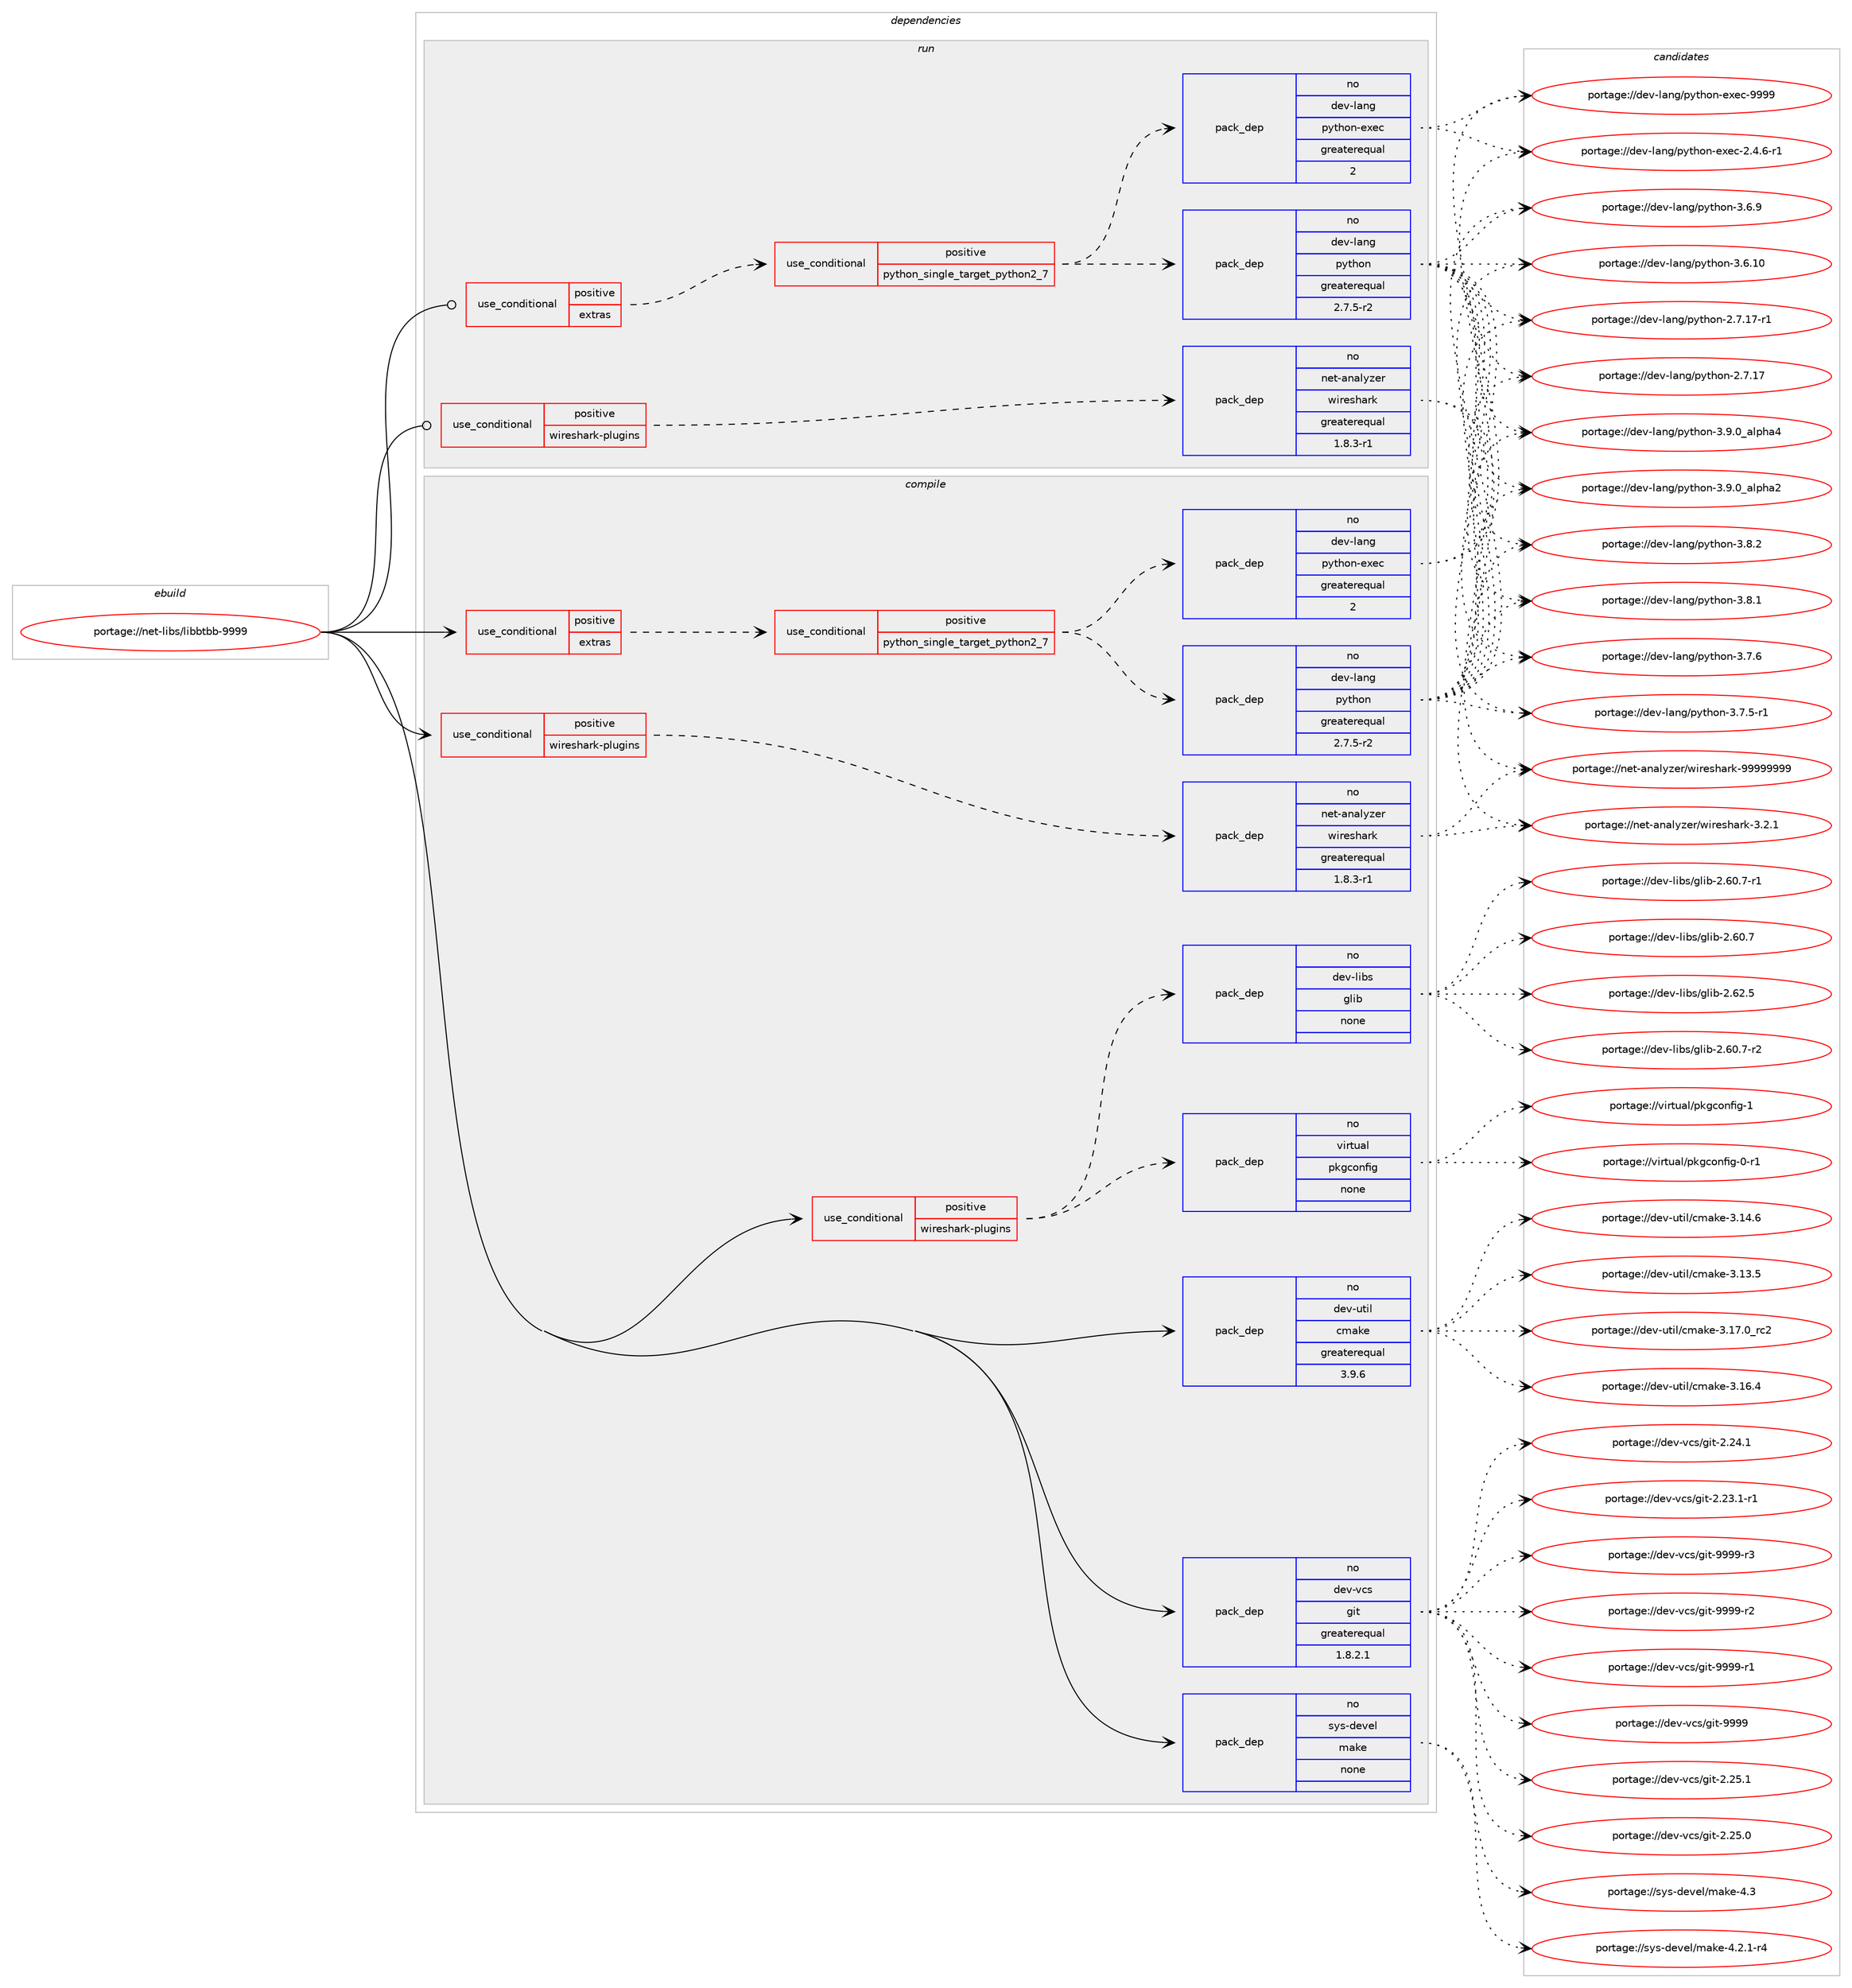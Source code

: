 digraph prolog {

# *************
# Graph options
# *************

newrank=true;
concentrate=true;
compound=true;
graph [rankdir=LR,fontname=Helvetica,fontsize=10,ranksep=1.5];#, ranksep=2.5, nodesep=0.2];
edge  [arrowhead=vee];
node  [fontname=Helvetica,fontsize=10];

# **********
# The ebuild
# **********

subgraph cluster_leftcol {
color=gray;
rank=same;
label=<<i>ebuild</i>>;
id [label="portage://net-libs/libbtbb-9999", color=red, width=4, href="../net-libs/libbtbb-9999.svg"];
}

# ****************
# The dependencies
# ****************

subgraph cluster_midcol {
color=gray;
label=<<i>dependencies</i>>;
subgraph cluster_compile {
fillcolor="#eeeeee";
style=filled;
label=<<i>compile</i>>;
subgraph cond16865 {
dependency80166 [label=<<TABLE BORDER="0" CELLBORDER="1" CELLSPACING="0" CELLPADDING="4"><TR><TD ROWSPAN="3" CELLPADDING="10">use_conditional</TD></TR><TR><TD>positive</TD></TR><TR><TD>extras</TD></TR></TABLE>>, shape=none, color=red];
subgraph cond16866 {
dependency80167 [label=<<TABLE BORDER="0" CELLBORDER="1" CELLSPACING="0" CELLPADDING="4"><TR><TD ROWSPAN="3" CELLPADDING="10">use_conditional</TD></TR><TR><TD>positive</TD></TR><TR><TD>python_single_target_python2_7</TD></TR></TABLE>>, shape=none, color=red];
subgraph pack61774 {
dependency80168 [label=<<TABLE BORDER="0" CELLBORDER="1" CELLSPACING="0" CELLPADDING="4" WIDTH="220"><TR><TD ROWSPAN="6" CELLPADDING="30">pack_dep</TD></TR><TR><TD WIDTH="110">no</TD></TR><TR><TD>dev-lang</TD></TR><TR><TD>python</TD></TR><TR><TD>greaterequal</TD></TR><TR><TD>2.7.5-r2</TD></TR></TABLE>>, shape=none, color=blue];
}
dependency80167:e -> dependency80168:w [weight=20,style="dashed",arrowhead="vee"];
subgraph pack61775 {
dependency80169 [label=<<TABLE BORDER="0" CELLBORDER="1" CELLSPACING="0" CELLPADDING="4" WIDTH="220"><TR><TD ROWSPAN="6" CELLPADDING="30">pack_dep</TD></TR><TR><TD WIDTH="110">no</TD></TR><TR><TD>dev-lang</TD></TR><TR><TD>python-exec</TD></TR><TR><TD>greaterequal</TD></TR><TR><TD>2</TD></TR></TABLE>>, shape=none, color=blue];
}
dependency80167:e -> dependency80169:w [weight=20,style="dashed",arrowhead="vee"];
}
dependency80166:e -> dependency80167:w [weight=20,style="dashed",arrowhead="vee"];
}
id:e -> dependency80166:w [weight=20,style="solid",arrowhead="vee"];
subgraph cond16867 {
dependency80170 [label=<<TABLE BORDER="0" CELLBORDER="1" CELLSPACING="0" CELLPADDING="4"><TR><TD ROWSPAN="3" CELLPADDING="10">use_conditional</TD></TR><TR><TD>positive</TD></TR><TR><TD>wireshark-plugins</TD></TR></TABLE>>, shape=none, color=red];
subgraph pack61776 {
dependency80171 [label=<<TABLE BORDER="0" CELLBORDER="1" CELLSPACING="0" CELLPADDING="4" WIDTH="220"><TR><TD ROWSPAN="6" CELLPADDING="30">pack_dep</TD></TR><TR><TD WIDTH="110">no</TD></TR><TR><TD>dev-libs</TD></TR><TR><TD>glib</TD></TR><TR><TD>none</TD></TR><TR><TD></TD></TR></TABLE>>, shape=none, color=blue];
}
dependency80170:e -> dependency80171:w [weight=20,style="dashed",arrowhead="vee"];
subgraph pack61777 {
dependency80172 [label=<<TABLE BORDER="0" CELLBORDER="1" CELLSPACING="0" CELLPADDING="4" WIDTH="220"><TR><TD ROWSPAN="6" CELLPADDING="30">pack_dep</TD></TR><TR><TD WIDTH="110">no</TD></TR><TR><TD>virtual</TD></TR><TR><TD>pkgconfig</TD></TR><TR><TD>none</TD></TR><TR><TD></TD></TR></TABLE>>, shape=none, color=blue];
}
dependency80170:e -> dependency80172:w [weight=20,style="dashed",arrowhead="vee"];
}
id:e -> dependency80170:w [weight=20,style="solid",arrowhead="vee"];
subgraph cond16868 {
dependency80173 [label=<<TABLE BORDER="0" CELLBORDER="1" CELLSPACING="0" CELLPADDING="4"><TR><TD ROWSPAN="3" CELLPADDING="10">use_conditional</TD></TR><TR><TD>positive</TD></TR><TR><TD>wireshark-plugins</TD></TR></TABLE>>, shape=none, color=red];
subgraph pack61778 {
dependency80174 [label=<<TABLE BORDER="0" CELLBORDER="1" CELLSPACING="0" CELLPADDING="4" WIDTH="220"><TR><TD ROWSPAN="6" CELLPADDING="30">pack_dep</TD></TR><TR><TD WIDTH="110">no</TD></TR><TR><TD>net-analyzer</TD></TR><TR><TD>wireshark</TD></TR><TR><TD>greaterequal</TD></TR><TR><TD>1.8.3-r1</TD></TR></TABLE>>, shape=none, color=blue];
}
dependency80173:e -> dependency80174:w [weight=20,style="dashed",arrowhead="vee"];
}
id:e -> dependency80173:w [weight=20,style="solid",arrowhead="vee"];
subgraph pack61779 {
dependency80175 [label=<<TABLE BORDER="0" CELLBORDER="1" CELLSPACING="0" CELLPADDING="4" WIDTH="220"><TR><TD ROWSPAN="6" CELLPADDING="30">pack_dep</TD></TR><TR><TD WIDTH="110">no</TD></TR><TR><TD>dev-util</TD></TR><TR><TD>cmake</TD></TR><TR><TD>greaterequal</TD></TR><TR><TD>3.9.6</TD></TR></TABLE>>, shape=none, color=blue];
}
id:e -> dependency80175:w [weight=20,style="solid",arrowhead="vee"];
subgraph pack61780 {
dependency80176 [label=<<TABLE BORDER="0" CELLBORDER="1" CELLSPACING="0" CELLPADDING="4" WIDTH="220"><TR><TD ROWSPAN="6" CELLPADDING="30">pack_dep</TD></TR><TR><TD WIDTH="110">no</TD></TR><TR><TD>dev-vcs</TD></TR><TR><TD>git</TD></TR><TR><TD>greaterequal</TD></TR><TR><TD>1.8.2.1</TD></TR></TABLE>>, shape=none, color=blue];
}
id:e -> dependency80176:w [weight=20,style="solid",arrowhead="vee"];
subgraph pack61781 {
dependency80177 [label=<<TABLE BORDER="0" CELLBORDER="1" CELLSPACING="0" CELLPADDING="4" WIDTH="220"><TR><TD ROWSPAN="6" CELLPADDING="30">pack_dep</TD></TR><TR><TD WIDTH="110">no</TD></TR><TR><TD>sys-devel</TD></TR><TR><TD>make</TD></TR><TR><TD>none</TD></TR><TR><TD></TD></TR></TABLE>>, shape=none, color=blue];
}
id:e -> dependency80177:w [weight=20,style="solid",arrowhead="vee"];
}
subgraph cluster_compileandrun {
fillcolor="#eeeeee";
style=filled;
label=<<i>compile and run</i>>;
}
subgraph cluster_run {
fillcolor="#eeeeee";
style=filled;
label=<<i>run</i>>;
subgraph cond16869 {
dependency80178 [label=<<TABLE BORDER="0" CELLBORDER="1" CELLSPACING="0" CELLPADDING="4"><TR><TD ROWSPAN="3" CELLPADDING="10">use_conditional</TD></TR><TR><TD>positive</TD></TR><TR><TD>extras</TD></TR></TABLE>>, shape=none, color=red];
subgraph cond16870 {
dependency80179 [label=<<TABLE BORDER="0" CELLBORDER="1" CELLSPACING="0" CELLPADDING="4"><TR><TD ROWSPAN="3" CELLPADDING="10">use_conditional</TD></TR><TR><TD>positive</TD></TR><TR><TD>python_single_target_python2_7</TD></TR></TABLE>>, shape=none, color=red];
subgraph pack61782 {
dependency80180 [label=<<TABLE BORDER="0" CELLBORDER="1" CELLSPACING="0" CELLPADDING="4" WIDTH="220"><TR><TD ROWSPAN="6" CELLPADDING="30">pack_dep</TD></TR><TR><TD WIDTH="110">no</TD></TR><TR><TD>dev-lang</TD></TR><TR><TD>python</TD></TR><TR><TD>greaterequal</TD></TR><TR><TD>2.7.5-r2</TD></TR></TABLE>>, shape=none, color=blue];
}
dependency80179:e -> dependency80180:w [weight=20,style="dashed",arrowhead="vee"];
subgraph pack61783 {
dependency80181 [label=<<TABLE BORDER="0" CELLBORDER="1" CELLSPACING="0" CELLPADDING="4" WIDTH="220"><TR><TD ROWSPAN="6" CELLPADDING="30">pack_dep</TD></TR><TR><TD WIDTH="110">no</TD></TR><TR><TD>dev-lang</TD></TR><TR><TD>python-exec</TD></TR><TR><TD>greaterequal</TD></TR><TR><TD>2</TD></TR></TABLE>>, shape=none, color=blue];
}
dependency80179:e -> dependency80181:w [weight=20,style="dashed",arrowhead="vee"];
}
dependency80178:e -> dependency80179:w [weight=20,style="dashed",arrowhead="vee"];
}
id:e -> dependency80178:w [weight=20,style="solid",arrowhead="odot"];
subgraph cond16871 {
dependency80182 [label=<<TABLE BORDER="0" CELLBORDER="1" CELLSPACING="0" CELLPADDING="4"><TR><TD ROWSPAN="3" CELLPADDING="10">use_conditional</TD></TR><TR><TD>positive</TD></TR><TR><TD>wireshark-plugins</TD></TR></TABLE>>, shape=none, color=red];
subgraph pack61784 {
dependency80183 [label=<<TABLE BORDER="0" CELLBORDER="1" CELLSPACING="0" CELLPADDING="4" WIDTH="220"><TR><TD ROWSPAN="6" CELLPADDING="30">pack_dep</TD></TR><TR><TD WIDTH="110">no</TD></TR><TR><TD>net-analyzer</TD></TR><TR><TD>wireshark</TD></TR><TR><TD>greaterequal</TD></TR><TR><TD>1.8.3-r1</TD></TR></TABLE>>, shape=none, color=blue];
}
dependency80182:e -> dependency80183:w [weight=20,style="dashed",arrowhead="vee"];
}
id:e -> dependency80182:w [weight=20,style="solid",arrowhead="odot"];
}
}

# **************
# The candidates
# **************

subgraph cluster_choices {
rank=same;
color=gray;
label=<<i>candidates</i>>;

subgraph choice61774 {
color=black;
nodesep=1;
choice10010111845108971101034711212111610411111045514657464895971081121049752 [label="portage://dev-lang/python-3.9.0_alpha4", color=red, width=4,href="../dev-lang/python-3.9.0_alpha4.svg"];
choice10010111845108971101034711212111610411111045514657464895971081121049750 [label="portage://dev-lang/python-3.9.0_alpha2", color=red, width=4,href="../dev-lang/python-3.9.0_alpha2.svg"];
choice100101118451089711010347112121116104111110455146564650 [label="portage://dev-lang/python-3.8.2", color=red, width=4,href="../dev-lang/python-3.8.2.svg"];
choice100101118451089711010347112121116104111110455146564649 [label="portage://dev-lang/python-3.8.1", color=red, width=4,href="../dev-lang/python-3.8.1.svg"];
choice100101118451089711010347112121116104111110455146554654 [label="portage://dev-lang/python-3.7.6", color=red, width=4,href="../dev-lang/python-3.7.6.svg"];
choice1001011184510897110103471121211161041111104551465546534511449 [label="portage://dev-lang/python-3.7.5-r1", color=red, width=4,href="../dev-lang/python-3.7.5-r1.svg"];
choice100101118451089711010347112121116104111110455146544657 [label="portage://dev-lang/python-3.6.9", color=red, width=4,href="../dev-lang/python-3.6.9.svg"];
choice10010111845108971101034711212111610411111045514654464948 [label="portage://dev-lang/python-3.6.10", color=red, width=4,href="../dev-lang/python-3.6.10.svg"];
choice100101118451089711010347112121116104111110455046554649554511449 [label="portage://dev-lang/python-2.7.17-r1", color=red, width=4,href="../dev-lang/python-2.7.17-r1.svg"];
choice10010111845108971101034711212111610411111045504655464955 [label="portage://dev-lang/python-2.7.17", color=red, width=4,href="../dev-lang/python-2.7.17.svg"];
dependency80168:e -> choice10010111845108971101034711212111610411111045514657464895971081121049752:w [style=dotted,weight="100"];
dependency80168:e -> choice10010111845108971101034711212111610411111045514657464895971081121049750:w [style=dotted,weight="100"];
dependency80168:e -> choice100101118451089711010347112121116104111110455146564650:w [style=dotted,weight="100"];
dependency80168:e -> choice100101118451089711010347112121116104111110455146564649:w [style=dotted,weight="100"];
dependency80168:e -> choice100101118451089711010347112121116104111110455146554654:w [style=dotted,weight="100"];
dependency80168:e -> choice1001011184510897110103471121211161041111104551465546534511449:w [style=dotted,weight="100"];
dependency80168:e -> choice100101118451089711010347112121116104111110455146544657:w [style=dotted,weight="100"];
dependency80168:e -> choice10010111845108971101034711212111610411111045514654464948:w [style=dotted,weight="100"];
dependency80168:e -> choice100101118451089711010347112121116104111110455046554649554511449:w [style=dotted,weight="100"];
dependency80168:e -> choice10010111845108971101034711212111610411111045504655464955:w [style=dotted,weight="100"];
}
subgraph choice61775 {
color=black;
nodesep=1;
choice10010111845108971101034711212111610411111045101120101994557575757 [label="portage://dev-lang/python-exec-9999", color=red, width=4,href="../dev-lang/python-exec-9999.svg"];
choice10010111845108971101034711212111610411111045101120101994550465246544511449 [label="portage://dev-lang/python-exec-2.4.6-r1", color=red, width=4,href="../dev-lang/python-exec-2.4.6-r1.svg"];
dependency80169:e -> choice10010111845108971101034711212111610411111045101120101994557575757:w [style=dotted,weight="100"];
dependency80169:e -> choice10010111845108971101034711212111610411111045101120101994550465246544511449:w [style=dotted,weight="100"];
}
subgraph choice61776 {
color=black;
nodesep=1;
choice1001011184510810598115471031081059845504654504653 [label="portage://dev-libs/glib-2.62.5", color=red, width=4,href="../dev-libs/glib-2.62.5.svg"];
choice10010111845108105981154710310810598455046544846554511450 [label="portage://dev-libs/glib-2.60.7-r2", color=red, width=4,href="../dev-libs/glib-2.60.7-r2.svg"];
choice10010111845108105981154710310810598455046544846554511449 [label="portage://dev-libs/glib-2.60.7-r1", color=red, width=4,href="../dev-libs/glib-2.60.7-r1.svg"];
choice1001011184510810598115471031081059845504654484655 [label="portage://dev-libs/glib-2.60.7", color=red, width=4,href="../dev-libs/glib-2.60.7.svg"];
dependency80171:e -> choice1001011184510810598115471031081059845504654504653:w [style=dotted,weight="100"];
dependency80171:e -> choice10010111845108105981154710310810598455046544846554511450:w [style=dotted,weight="100"];
dependency80171:e -> choice10010111845108105981154710310810598455046544846554511449:w [style=dotted,weight="100"];
dependency80171:e -> choice1001011184510810598115471031081059845504654484655:w [style=dotted,weight="100"];
}
subgraph choice61777 {
color=black;
nodesep=1;
choice1181051141161179710847112107103991111101021051034549 [label="portage://virtual/pkgconfig-1", color=red, width=4,href="../virtual/pkgconfig-1.svg"];
choice11810511411611797108471121071039911111010210510345484511449 [label="portage://virtual/pkgconfig-0-r1", color=red, width=4,href="../virtual/pkgconfig-0-r1.svg"];
dependency80172:e -> choice1181051141161179710847112107103991111101021051034549:w [style=dotted,weight="100"];
dependency80172:e -> choice11810511411611797108471121071039911111010210510345484511449:w [style=dotted,weight="100"];
}
subgraph choice61778 {
color=black;
nodesep=1;
choice1101011164597110971081211221011144711910511410111510497114107455757575757575757 [label="portage://net-analyzer/wireshark-99999999", color=red, width=4,href="../net-analyzer/wireshark-99999999.svg"];
choice1101011164597110971081211221011144711910511410111510497114107455146504649 [label="portage://net-analyzer/wireshark-3.2.1", color=red, width=4,href="../net-analyzer/wireshark-3.2.1.svg"];
dependency80174:e -> choice1101011164597110971081211221011144711910511410111510497114107455757575757575757:w [style=dotted,weight="100"];
dependency80174:e -> choice1101011164597110971081211221011144711910511410111510497114107455146504649:w [style=dotted,weight="100"];
}
subgraph choice61779 {
color=black;
nodesep=1;
choice1001011184511711610510847991099710710145514649554648951149950 [label="portage://dev-util/cmake-3.17.0_rc2", color=red, width=4,href="../dev-util/cmake-3.17.0_rc2.svg"];
choice1001011184511711610510847991099710710145514649544652 [label="portage://dev-util/cmake-3.16.4", color=red, width=4,href="../dev-util/cmake-3.16.4.svg"];
choice1001011184511711610510847991099710710145514649524654 [label="portage://dev-util/cmake-3.14.6", color=red, width=4,href="../dev-util/cmake-3.14.6.svg"];
choice1001011184511711610510847991099710710145514649514653 [label="portage://dev-util/cmake-3.13.5", color=red, width=4,href="../dev-util/cmake-3.13.5.svg"];
dependency80175:e -> choice1001011184511711610510847991099710710145514649554648951149950:w [style=dotted,weight="100"];
dependency80175:e -> choice1001011184511711610510847991099710710145514649544652:w [style=dotted,weight="100"];
dependency80175:e -> choice1001011184511711610510847991099710710145514649524654:w [style=dotted,weight="100"];
dependency80175:e -> choice1001011184511711610510847991099710710145514649514653:w [style=dotted,weight="100"];
}
subgraph choice61780 {
color=black;
nodesep=1;
choice10010111845118991154710310511645575757574511451 [label="portage://dev-vcs/git-9999-r3", color=red, width=4,href="../dev-vcs/git-9999-r3.svg"];
choice10010111845118991154710310511645575757574511450 [label="portage://dev-vcs/git-9999-r2", color=red, width=4,href="../dev-vcs/git-9999-r2.svg"];
choice10010111845118991154710310511645575757574511449 [label="portage://dev-vcs/git-9999-r1", color=red, width=4,href="../dev-vcs/git-9999-r1.svg"];
choice1001011184511899115471031051164557575757 [label="portage://dev-vcs/git-9999", color=red, width=4,href="../dev-vcs/git-9999.svg"];
choice10010111845118991154710310511645504650534649 [label="portage://dev-vcs/git-2.25.1", color=red, width=4,href="../dev-vcs/git-2.25.1.svg"];
choice10010111845118991154710310511645504650534648 [label="portage://dev-vcs/git-2.25.0", color=red, width=4,href="../dev-vcs/git-2.25.0.svg"];
choice10010111845118991154710310511645504650524649 [label="portage://dev-vcs/git-2.24.1", color=red, width=4,href="../dev-vcs/git-2.24.1.svg"];
choice100101118451189911547103105116455046505146494511449 [label="portage://dev-vcs/git-2.23.1-r1", color=red, width=4,href="../dev-vcs/git-2.23.1-r1.svg"];
dependency80176:e -> choice10010111845118991154710310511645575757574511451:w [style=dotted,weight="100"];
dependency80176:e -> choice10010111845118991154710310511645575757574511450:w [style=dotted,weight="100"];
dependency80176:e -> choice10010111845118991154710310511645575757574511449:w [style=dotted,weight="100"];
dependency80176:e -> choice1001011184511899115471031051164557575757:w [style=dotted,weight="100"];
dependency80176:e -> choice10010111845118991154710310511645504650534649:w [style=dotted,weight="100"];
dependency80176:e -> choice10010111845118991154710310511645504650534648:w [style=dotted,weight="100"];
dependency80176:e -> choice10010111845118991154710310511645504650524649:w [style=dotted,weight="100"];
dependency80176:e -> choice100101118451189911547103105116455046505146494511449:w [style=dotted,weight="100"];
}
subgraph choice61781 {
color=black;
nodesep=1;
choice11512111545100101118101108471099710710145524651 [label="portage://sys-devel/make-4.3", color=red, width=4,href="../sys-devel/make-4.3.svg"];
choice1151211154510010111810110847109971071014552465046494511452 [label="portage://sys-devel/make-4.2.1-r4", color=red, width=4,href="../sys-devel/make-4.2.1-r4.svg"];
dependency80177:e -> choice11512111545100101118101108471099710710145524651:w [style=dotted,weight="100"];
dependency80177:e -> choice1151211154510010111810110847109971071014552465046494511452:w [style=dotted,weight="100"];
}
subgraph choice61782 {
color=black;
nodesep=1;
choice10010111845108971101034711212111610411111045514657464895971081121049752 [label="portage://dev-lang/python-3.9.0_alpha4", color=red, width=4,href="../dev-lang/python-3.9.0_alpha4.svg"];
choice10010111845108971101034711212111610411111045514657464895971081121049750 [label="portage://dev-lang/python-3.9.0_alpha2", color=red, width=4,href="../dev-lang/python-3.9.0_alpha2.svg"];
choice100101118451089711010347112121116104111110455146564650 [label="portage://dev-lang/python-3.8.2", color=red, width=4,href="../dev-lang/python-3.8.2.svg"];
choice100101118451089711010347112121116104111110455146564649 [label="portage://dev-lang/python-3.8.1", color=red, width=4,href="../dev-lang/python-3.8.1.svg"];
choice100101118451089711010347112121116104111110455146554654 [label="portage://dev-lang/python-3.7.6", color=red, width=4,href="../dev-lang/python-3.7.6.svg"];
choice1001011184510897110103471121211161041111104551465546534511449 [label="portage://dev-lang/python-3.7.5-r1", color=red, width=4,href="../dev-lang/python-3.7.5-r1.svg"];
choice100101118451089711010347112121116104111110455146544657 [label="portage://dev-lang/python-3.6.9", color=red, width=4,href="../dev-lang/python-3.6.9.svg"];
choice10010111845108971101034711212111610411111045514654464948 [label="portage://dev-lang/python-3.6.10", color=red, width=4,href="../dev-lang/python-3.6.10.svg"];
choice100101118451089711010347112121116104111110455046554649554511449 [label="portage://dev-lang/python-2.7.17-r1", color=red, width=4,href="../dev-lang/python-2.7.17-r1.svg"];
choice10010111845108971101034711212111610411111045504655464955 [label="portage://dev-lang/python-2.7.17", color=red, width=4,href="../dev-lang/python-2.7.17.svg"];
dependency80180:e -> choice10010111845108971101034711212111610411111045514657464895971081121049752:w [style=dotted,weight="100"];
dependency80180:e -> choice10010111845108971101034711212111610411111045514657464895971081121049750:w [style=dotted,weight="100"];
dependency80180:e -> choice100101118451089711010347112121116104111110455146564650:w [style=dotted,weight="100"];
dependency80180:e -> choice100101118451089711010347112121116104111110455146564649:w [style=dotted,weight="100"];
dependency80180:e -> choice100101118451089711010347112121116104111110455146554654:w [style=dotted,weight="100"];
dependency80180:e -> choice1001011184510897110103471121211161041111104551465546534511449:w [style=dotted,weight="100"];
dependency80180:e -> choice100101118451089711010347112121116104111110455146544657:w [style=dotted,weight="100"];
dependency80180:e -> choice10010111845108971101034711212111610411111045514654464948:w [style=dotted,weight="100"];
dependency80180:e -> choice100101118451089711010347112121116104111110455046554649554511449:w [style=dotted,weight="100"];
dependency80180:e -> choice10010111845108971101034711212111610411111045504655464955:w [style=dotted,weight="100"];
}
subgraph choice61783 {
color=black;
nodesep=1;
choice10010111845108971101034711212111610411111045101120101994557575757 [label="portage://dev-lang/python-exec-9999", color=red, width=4,href="../dev-lang/python-exec-9999.svg"];
choice10010111845108971101034711212111610411111045101120101994550465246544511449 [label="portage://dev-lang/python-exec-2.4.6-r1", color=red, width=4,href="../dev-lang/python-exec-2.4.6-r1.svg"];
dependency80181:e -> choice10010111845108971101034711212111610411111045101120101994557575757:w [style=dotted,weight="100"];
dependency80181:e -> choice10010111845108971101034711212111610411111045101120101994550465246544511449:w [style=dotted,weight="100"];
}
subgraph choice61784 {
color=black;
nodesep=1;
choice1101011164597110971081211221011144711910511410111510497114107455757575757575757 [label="portage://net-analyzer/wireshark-99999999", color=red, width=4,href="../net-analyzer/wireshark-99999999.svg"];
choice1101011164597110971081211221011144711910511410111510497114107455146504649 [label="portage://net-analyzer/wireshark-3.2.1", color=red, width=4,href="../net-analyzer/wireshark-3.2.1.svg"];
dependency80183:e -> choice1101011164597110971081211221011144711910511410111510497114107455757575757575757:w [style=dotted,weight="100"];
dependency80183:e -> choice1101011164597110971081211221011144711910511410111510497114107455146504649:w [style=dotted,weight="100"];
}
}

}
